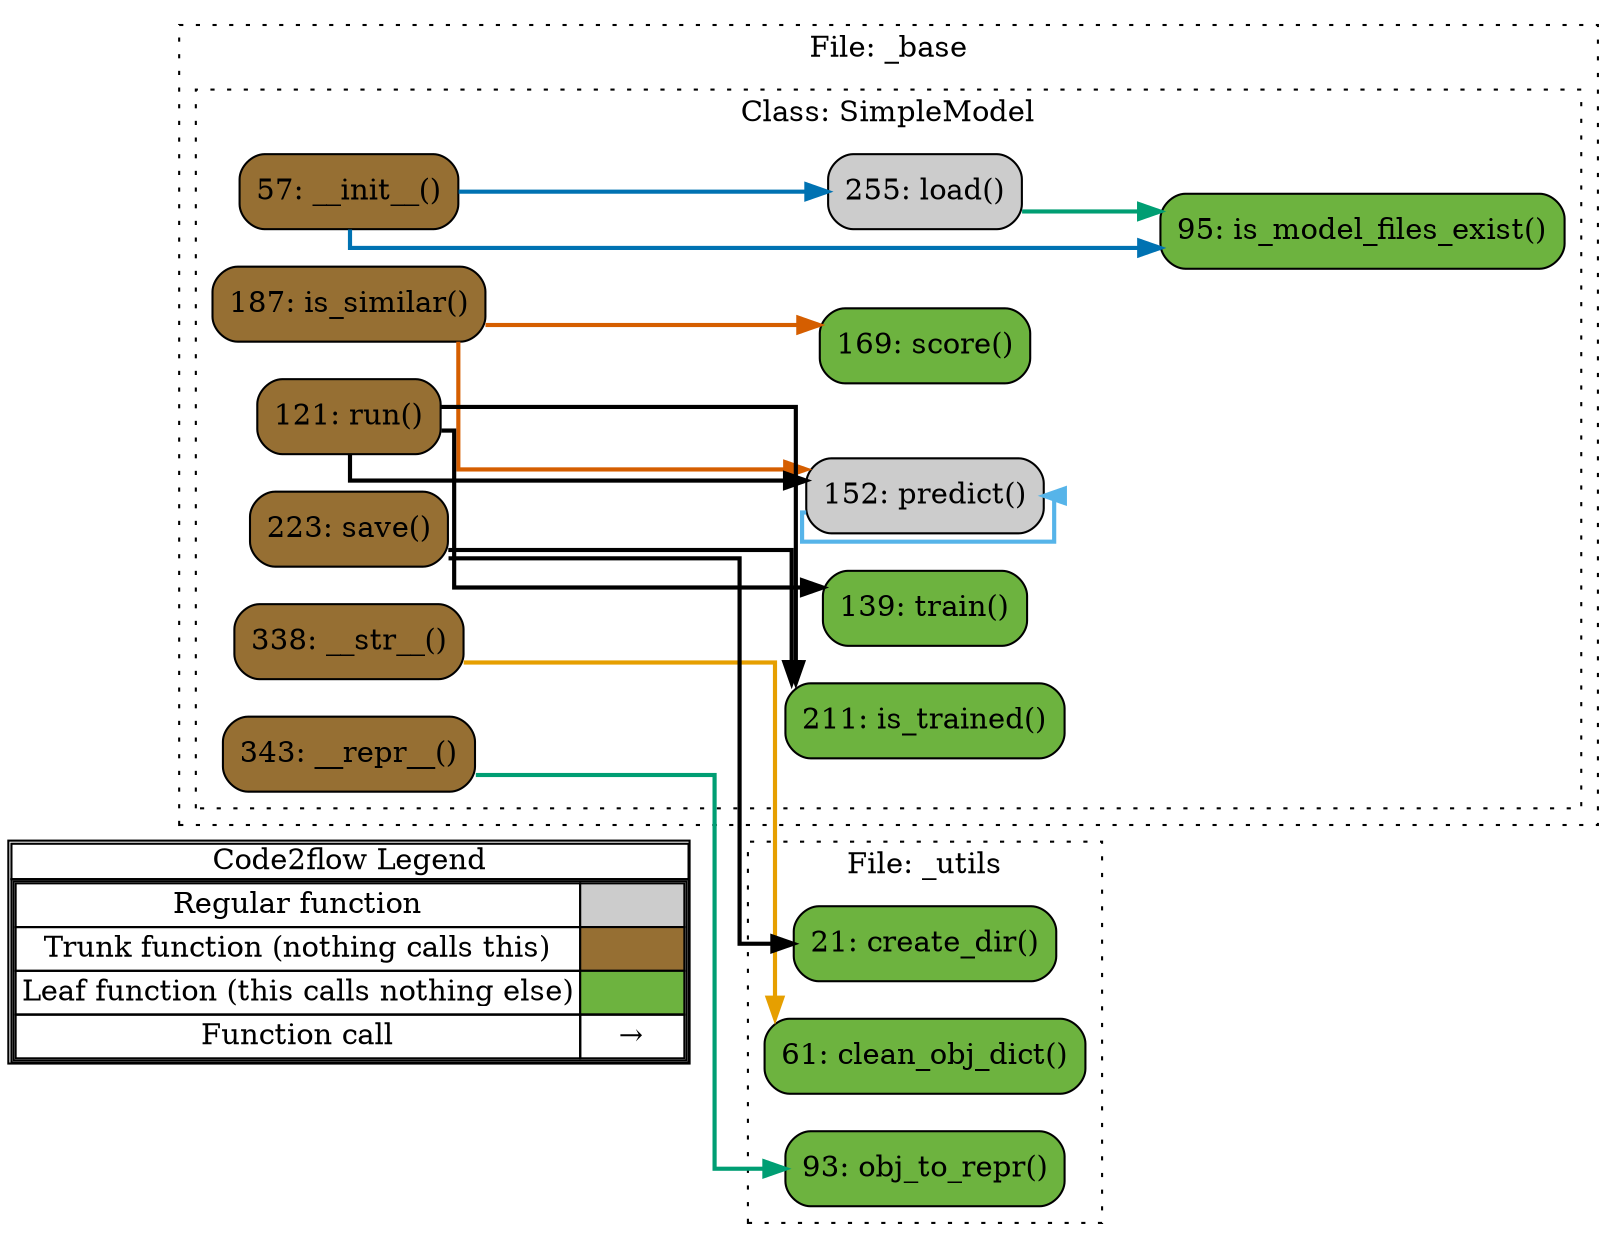 digraph G {
concentrate=true;
splines="ortho";
rankdir="LR";
subgraph legend{
    rank = min;
    label = "legend";
    Legend [shape=none, margin=0, label = <
        <table cellspacing="0" cellpadding="0" border="1"><tr><td>Code2flow Legend</td></tr><tr><td>
        <table cellspacing="0">
        <tr><td>Regular function</td><td width="50px" bgcolor='#cccccc'></td></tr>
        <tr><td>Trunk function (nothing calls this)</td><td bgcolor='#966F33'></td></tr>
        <tr><td>Leaf function (this calls nothing else)</td><td bgcolor='#6db33f'></td></tr>
        <tr><td>Function call</td><td><font color='black'>&#8594;</font></td></tr>
        </table></td></tr></table>
        >];
}node_33d89055 [label="57: __init__()" name="_base::SimpleModel.__init__" shape="rect" style="rounded,filled" fillcolor="#966F33" ];
node_54d1efb3 [label="343: __repr__()" name="_base::SimpleModel.__repr__" shape="rect" style="rounded,filled" fillcolor="#966F33" ];
node_39bb3a49 [label="338: __str__()" name="_base::SimpleModel.__str__" shape="rect" style="rounded,filled" fillcolor="#966F33" ];
node_1762cc5e [label="95: is_model_files_exist()" name="_base::SimpleModel.is_model_files_exist" shape="rect" style="rounded,filled" fillcolor="#6db33f" ];
node_3c06439e [label="187: is_similar()" name="_base::SimpleModel.is_similar" shape="rect" style="rounded,filled" fillcolor="#966F33" ];
node_a4ae0527 [label="211: is_trained()" name="_base::SimpleModel.is_trained" shape="rect" style="rounded,filled" fillcolor="#6db33f" ];
node_a8124193 [label="255: load()" name="_base::SimpleModel.load" shape="rect" style="rounded,filled" fillcolor="#cccccc" ];
node_1414d252 [label="152: predict()" name="_base::SimpleModel.predict" shape="rect" style="rounded,filled" fillcolor="#cccccc" ];
node_1ce3f768 [label="121: run()" name="_base::SimpleModel.run" shape="rect" style="rounded,filled" fillcolor="#966F33" ];
node_4ecfc6e0 [label="223: save()" name="_base::SimpleModel.save" shape="rect" style="rounded,filled" fillcolor="#966F33" ];
node_b51f2334 [label="169: score()" name="_base::SimpleModel.score" shape="rect" style="rounded,filled" fillcolor="#6db33f" ];
node_6eba13cd [label="139: train()" name="_base::SimpleModel.train" shape="rect" style="rounded,filled" fillcolor="#6db33f" ];
node_41cd2e35 [label="61: clean_obj_dict()" name="_utils::clean_obj_dict" shape="rect" style="rounded,filled" fillcolor="#6db33f" ];
node_27f38c22 [label="21: create_dir()" name="_utils::create_dir" shape="rect" style="rounded,filled" fillcolor="#6db33f" ];
node_6f54a3da [label="93: obj_to_repr()" name="_utils::obj_to_repr" shape="rect" style="rounded,filled" fillcolor="#6db33f" ];
node_33d89055 -> node_1762cc5e [color="#0072B2" penwidth="2"];
node_33d89055 -> node_a8124193 [color="#0072B2" penwidth="2"];
node_54d1efb3 -> node_6f54a3da [color="#009E73" penwidth="2"];
node_39bb3a49 -> node_41cd2e35 [color="#E69F00" penwidth="2"];
node_3c06439e -> node_1414d252 [color="#D55E00" penwidth="2"];
node_3c06439e -> node_b51f2334 [color="#D55E00" penwidth="2"];
node_a8124193 -> node_1762cc5e [color="#009E73" penwidth="2"];
node_1414d252 -> node_1414d252 [color="#56B4E9" penwidth="2"];
node_1ce3f768 -> node_a4ae0527 [color="#000000" penwidth="2"];
node_1ce3f768 -> node_1414d252 [color="#000000" penwidth="2"];
node_1ce3f768 -> node_6eba13cd [color="#000000" penwidth="2"];
node_4ecfc6e0 -> node_a4ae0527 [color="#000000" penwidth="2"];
node_4ecfc6e0 -> node_27f38c22 [color="#000000" penwidth="2"];
subgraph cluster_199fa34a {
    label="File: _base";
    name="_base";
    style="filled";
    graph[style=dotted];
    subgraph cluster_6f27d8fc {
        node_33d89055 node_1762cc5e node_1ce3f768 node_6eba13cd node_1414d252 node_b51f2334 node_3c06439e node_a4ae0527 node_4ecfc6e0 node_a8124193 node_39bb3a49 node_54d1efb3;
        label="Class: SimpleModel";
        name="SimpleModel";
        style="filled";
        graph[style=dotted];
    };
};
subgraph cluster_761cc120 {
    node_27f38c22 node_41cd2e35 node_6f54a3da;
    label="File: _utils";
    name="_utils";
    style="filled";
    graph[style=dotted];
};
}
